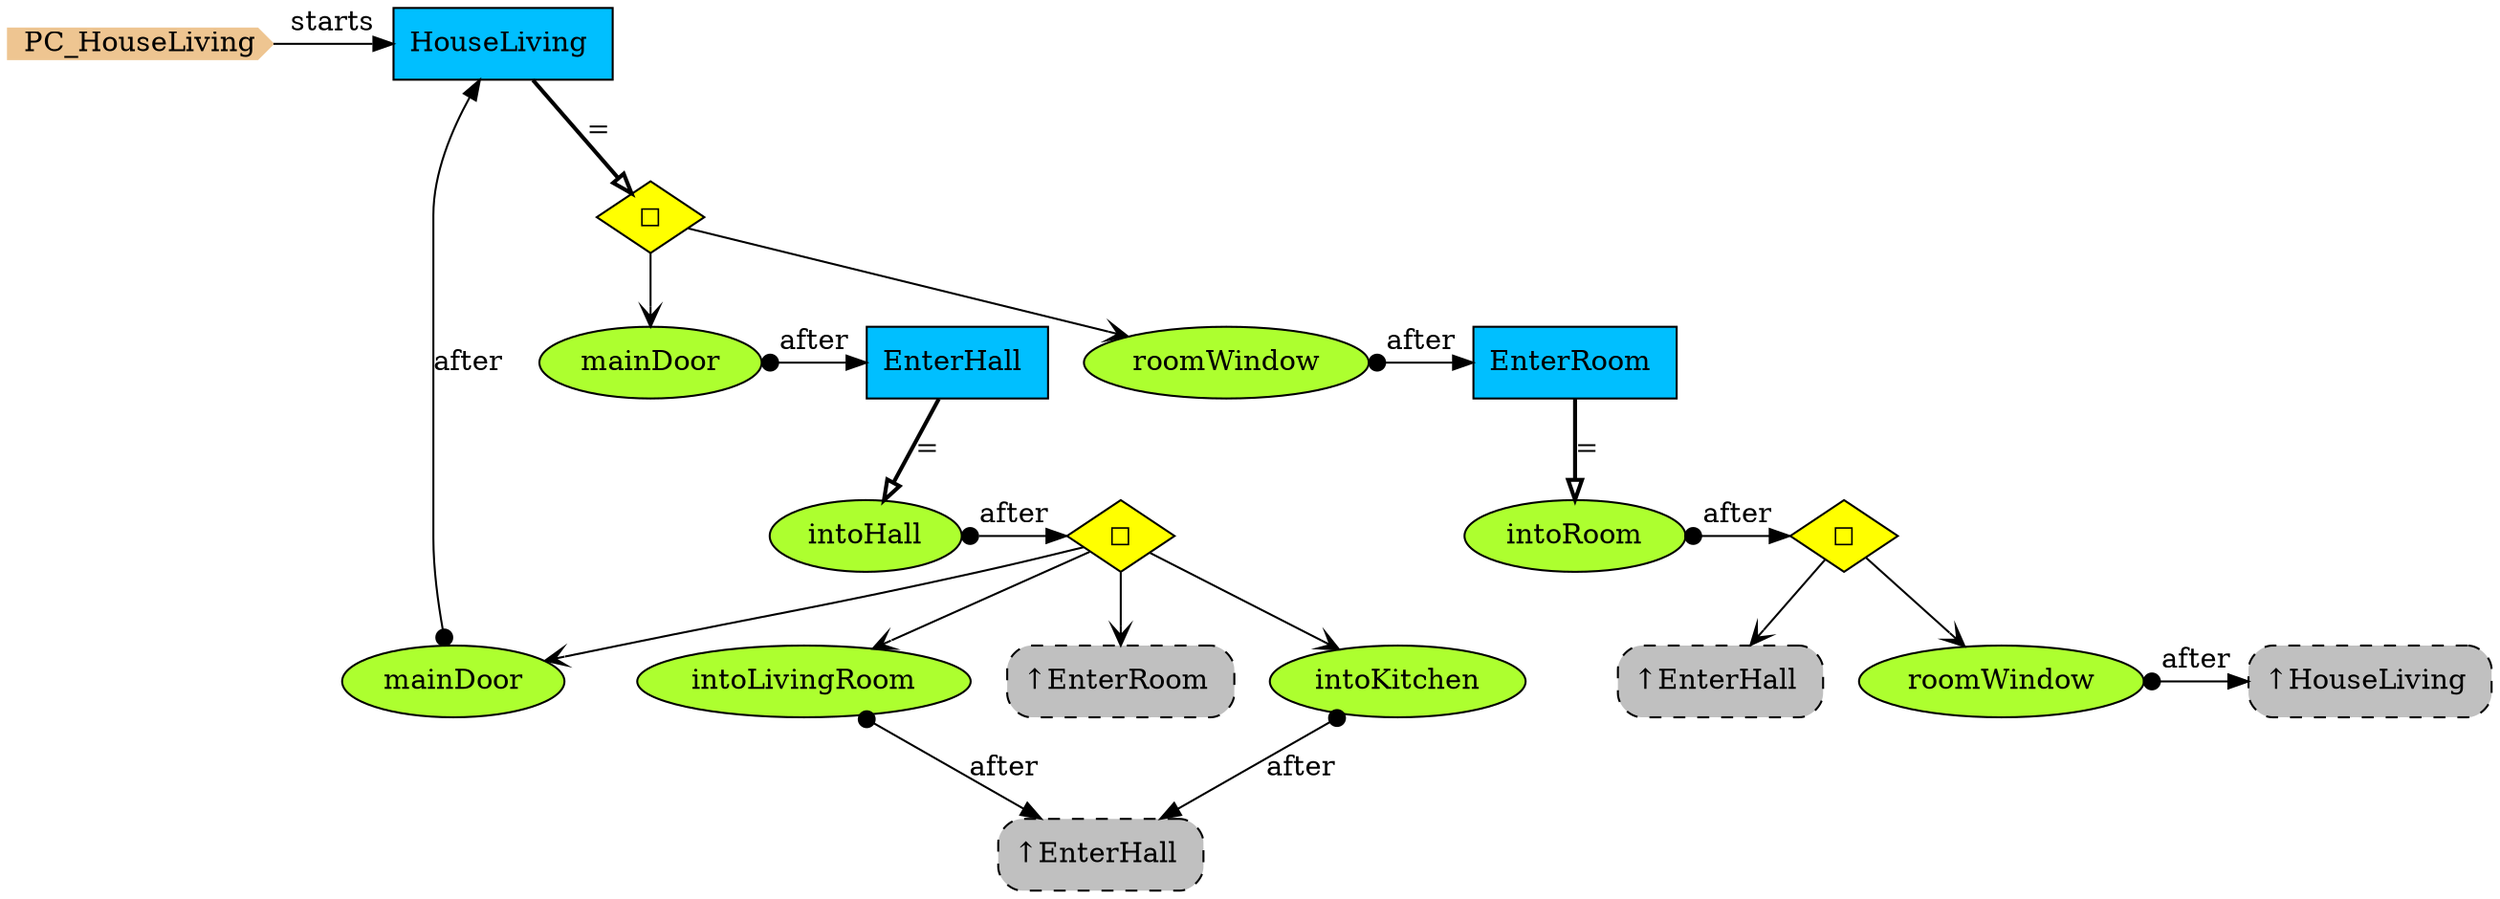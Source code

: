 digraph {

StartN_ [shape = cds,color=burlywood2,style=filled,height=.2,width=.2, label =PC_HouseLiving];
OpHouseLiving [shape=diamond,fillcolor=yellow,style=filled,label="◻︎"];
mainDoor [shape=ellipse,fillcolor=greenyellow,style=filled,label="mainDoor"];
intoHall [shape=ellipse,fillcolor=greenyellow,style=filled,label="intoHall"];
EnterRoom [shape=box,fillcolor=deepskyblue,style = filled,label="EnterRoom "];
OpInsideRoom [shape=diamond,fillcolor=yellow,style=filled,label="◻︎"];
intoLivingRoom [shape=ellipse,fillcolor=greenyellow,style=filled,label="intoLivingRoom"];
mainDoor2 [shape=ellipse,fillcolor=greenyellow,style=filled,label="mainDoor"];
RefEnterHall2 [shape=rectangle,fillcolor=gray,style="rounded,filled,dashed",label="↑EnterHall "];
roomWindow2 [shape=ellipse,fillcolor=greenyellow,style=filled,label="roomWindow"];
RefHouseLiving [shape=rectangle,fillcolor=gray,style="rounded,filled,dashed",label="↑HouseLiving "];
RefEnterRoom [shape=rectangle,fillcolor=gray,style="rounded,filled,dashed",label="↑EnterRoom "];
RefEnterHall [shape=rectangle,fillcolor=gray,style="rounded,filled,dashed",label="↑EnterHall "];
intoKitchen [shape=ellipse,fillcolor=greenyellow,style=filled,label="intoKitchen"];
intoRoom [shape=ellipse,fillcolor=greenyellow,style=filled,label="intoRoom"];
OpEnterHall [shape=diamond,fillcolor=yellow,style=filled,label="◻︎"];
EnterHall [shape=box,fillcolor=deepskyblue,style = filled,label="EnterHall "];
roomWindow [shape=ellipse,fillcolor=greenyellow,style=filled,label="roomWindow"];
HouseLiving [shape=box,fillcolor=deepskyblue,style = filled,label="HouseLiving "];

{rank=same;RefHouseLiving,roomWindow2}
{rank=same;OpInsideRoom,intoRoom}
{rank=same;EnterRoom,roomWindow}
{rank=same;EnterHall,mainDoor}
{rank=same;OpEnterHall,intoHall}
{rank=same;HouseLiving,StartN_}

roomWindow2->RefHouseLiving[arrowtail=dot,dir=both,label="after"];
OpInsideRoom->roomWindow2[arrowhead="open"];
intoRoom->OpInsideRoom[arrowtail=dot,dir=both,label="after"];
mainDoor2->HouseLiving[arrowtail=dot,dir=both,label="after"];
intoLivingRoom->RefEnterHall[arrowtail=dot,dir=both,label="after"];

OpEnterHall->mainDoor2[arrowhead="open"];
OpEnterHall->intoLivingRoom[arrowhead="open"];
roomWindow->EnterRoom[arrowtail=dot,dir=both,label="after"];
OpHouseLiving->roomWindow[arrowhead="open"];
OpHouseLiving->mainDoor[arrowhead="open"];
mainDoor->EnterHall[arrowtail=dot,dir=both,label="after"];
intoHall->OpEnterHall[arrowtail=dot,dir=both,label="after"];
OpEnterHall->intoKitchen[arrowhead="open"];


intoKitchen->RefEnterHall[arrowtail=dot,dir=both,label="after"];
OpEnterHall->RefEnterRoom[arrowhead="open"];
OpInsideRoom->RefEnterHall2[arrowhead="open"];

EnterRoom->intoRoom[arrowhead="onormal",penwidth=2,label="="];
EnterHall->intoHall[arrowhead="onormal",penwidth=2,label="="];
HouseLiving->OpHouseLiving[arrowhead="onormal",penwidth=2,label="="];
StartN_->HouseLiving[label="starts"];
}